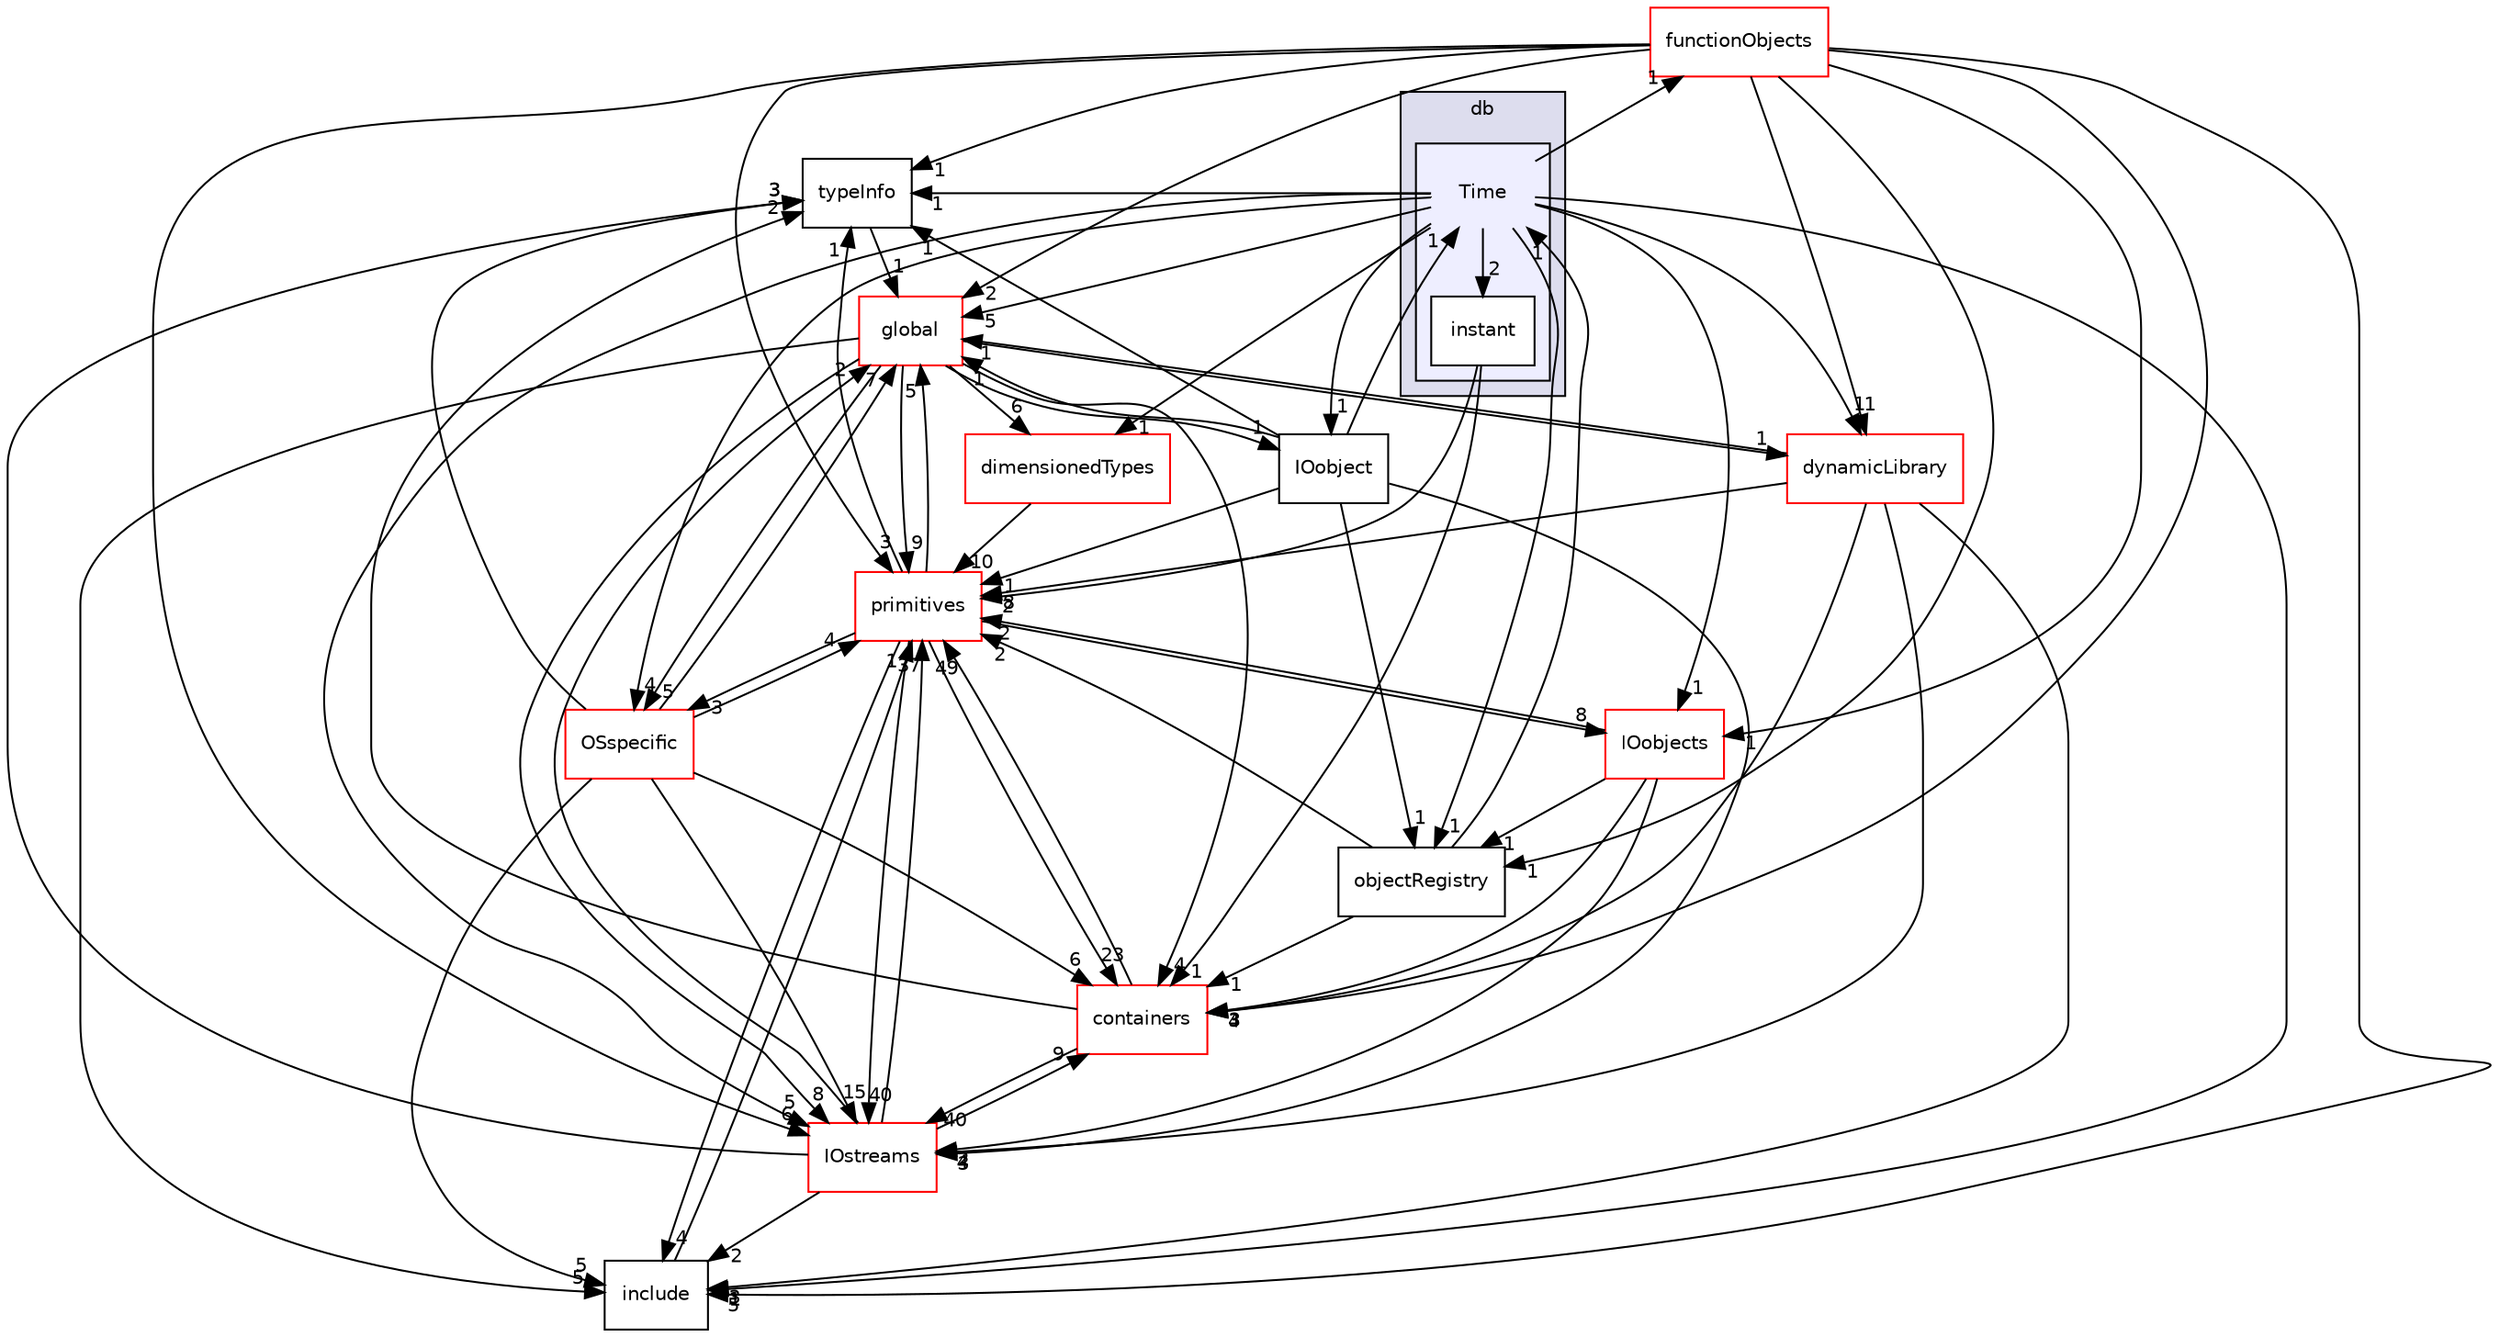 digraph "src/OpenFOAM/db/Time" {
  bgcolor=transparent;
  compound=true
  node [ fontsize="10", fontname="Helvetica"];
  edge [ labelfontsize="10", labelfontname="Helvetica"];
  subgraph clusterdir_63c634f7a7cfd679ac26c67fb30fc32f {
    graph [ bgcolor="#ddddee", pencolor="black", label="db" fontname="Helvetica", fontsize="10", URL="dir_63c634f7a7cfd679ac26c67fb30fc32f.html"]
  subgraph clusterdir_ec5b63092fb55ef516ddf05b3841c89d {
    graph [ bgcolor="#eeeeff", pencolor="black", label="" URL="dir_ec5b63092fb55ef516ddf05b3841c89d.html"];
    dir_ec5b63092fb55ef516ddf05b3841c89d [shape=plaintext label="Time"];
    dir_26837dfc97891e20dedf54475fa49507 [shape=box label="instant" color="black" fillcolor="white" style="filled" URL="dir_26837dfc97891e20dedf54475fa49507.html"];
  }
  }
  dir_44d37d0c4e72ffac3c5738348b92cda3 [shape=box label="typeInfo" URL="dir_44d37d0c4e72ffac3c5738348b92cda3.html"];
  dir_4f09ac4e91f69db1491e8df2f92c001c [shape=box label="IOobject" URL="dir_4f09ac4e91f69db1491e8df2f92c001c.html"];
  dir_19d0872053bde092be81d7fe3f56cbf7 [shape=box label="containers" color="red" URL="dir_19d0872053bde092be81d7fe3f56cbf7.html"];
  dir_cc10b28373a5cdb85fcb1ececb22619b [shape=box label="IOobjects" color="red" URL="dir_cc10b28373a5cdb85fcb1ececb22619b.html"];
  dir_466e4f5b4cc1582939ab4ceba36098d8 [shape=box label="IOstreams" color="red" URL="dir_466e4f5b4cc1582939ab4ceba36098d8.html"];
  dir_d4979fdf35c07e0caec68718d229a4b4 [shape=box label="dimensionedTypes" color="red" URL="dir_d4979fdf35c07e0caec68718d229a4b4.html"];
  dir_b1391b8691e21d3cff54e51a698f3c2b [shape=box label="functionObjects" color="red" URL="dir_b1391b8691e21d3cff54e51a698f3c2b.html"];
  dir_8583492183f4d27c76555f8f333dd07b [shape=box label="global" color="red" URL="dir_8583492183f4d27c76555f8f333dd07b.html"];
  dir_f80fc3e4842cbab48cb780bc6e6d033e [shape=box label="objectRegistry" URL="dir_f80fc3e4842cbab48cb780bc6e6d033e.html"];
  dir_3e50f45338116b169052b428016851aa [shape=box label="primitives" color="red" URL="dir_3e50f45338116b169052b428016851aa.html"];
  dir_65d267bb6b65740acaf7d5fe4aebd101 [shape=box label="dynamicLibrary" color="red" URL="dir_65d267bb6b65740acaf7d5fe4aebd101.html"];
  dir_e954e9f5966bc1c681a414ec8bd0ee15 [shape=box label="include" URL="dir_e954e9f5966bc1c681a414ec8bd0ee15.html"];
  dir_1e7df7a7407fc4618be5c18f76eb7b99 [shape=box label="OSspecific" color="red" URL="dir_1e7df7a7407fc4618be5c18f76eb7b99.html"];
  dir_44d37d0c4e72ffac3c5738348b92cda3->dir_8583492183f4d27c76555f8f333dd07b [headlabel="1", labeldistance=1.5 headhref="dir_002066_002151.html"];
  dir_4f09ac4e91f69db1491e8df2f92c001c->dir_44d37d0c4e72ffac3c5738348b92cda3 [headlabel="1", labeldistance=1.5 headhref="dir_002036_002066.html"];
  dir_4f09ac4e91f69db1491e8df2f92c001c->dir_ec5b63092fb55ef516ddf05b3841c89d [headlabel="1", labeldistance=1.5 headhref="dir_002036_002064.html"];
  dir_4f09ac4e91f69db1491e8df2f92c001c->dir_466e4f5b4cc1582939ab4ceba36098d8 [headlabel="3", labeldistance=1.5 headhref="dir_002036_002046.html"];
  dir_4f09ac4e91f69db1491e8df2f92c001c->dir_8583492183f4d27c76555f8f333dd07b [headlabel="1", labeldistance=1.5 headhref="dir_002036_002151.html"];
  dir_4f09ac4e91f69db1491e8df2f92c001c->dir_f80fc3e4842cbab48cb780bc6e6d033e [headlabel="1", labeldistance=1.5 headhref="dir_002036_002059.html"];
  dir_4f09ac4e91f69db1491e8df2f92c001c->dir_3e50f45338116b169052b428016851aa [headlabel="1", labeldistance=1.5 headhref="dir_002036_002380.html"];
  dir_ec5b63092fb55ef516ddf05b3841c89d->dir_44d37d0c4e72ffac3c5738348b92cda3 [headlabel="1", labeldistance=1.5 headhref="dir_002064_002066.html"];
  dir_ec5b63092fb55ef516ddf05b3841c89d->dir_4f09ac4e91f69db1491e8df2f92c001c [headlabel="1", labeldistance=1.5 headhref="dir_002064_002036.html"];
  dir_ec5b63092fb55ef516ddf05b3841c89d->dir_26837dfc97891e20dedf54475fa49507 [headlabel="2", labeldistance=1.5 headhref="dir_002064_002065.html"];
  dir_ec5b63092fb55ef516ddf05b3841c89d->dir_cc10b28373a5cdb85fcb1ececb22619b [headlabel="1", labeldistance=1.5 headhref="dir_002064_002038.html"];
  dir_ec5b63092fb55ef516ddf05b3841c89d->dir_466e4f5b4cc1582939ab4ceba36098d8 [headlabel="5", labeldistance=1.5 headhref="dir_002064_002046.html"];
  dir_ec5b63092fb55ef516ddf05b3841c89d->dir_d4979fdf35c07e0caec68718d229a4b4 [headlabel="1", labeldistance=1.5 headhref="dir_002064_002067.html"];
  dir_ec5b63092fb55ef516ddf05b3841c89d->dir_b1391b8691e21d3cff54e51a698f3c2b [headlabel="1", labeldistance=1.5 headhref="dir_002064_002028.html"];
  dir_ec5b63092fb55ef516ddf05b3841c89d->dir_8583492183f4d27c76555f8f333dd07b [headlabel="5", labeldistance=1.5 headhref="dir_002064_002151.html"];
  dir_ec5b63092fb55ef516ddf05b3841c89d->dir_f80fc3e4842cbab48cb780bc6e6d033e [headlabel="1", labeldistance=1.5 headhref="dir_002064_002059.html"];
  dir_ec5b63092fb55ef516ddf05b3841c89d->dir_65d267bb6b65740acaf7d5fe4aebd101 [headlabel="1", labeldistance=1.5 headhref="dir_002064_002023.html"];
  dir_ec5b63092fb55ef516ddf05b3841c89d->dir_e954e9f5966bc1c681a414ec8bd0ee15 [headlabel="1", labeldistance=1.5 headhref="dir_002064_002173.html"];
  dir_ec5b63092fb55ef516ddf05b3841c89d->dir_1e7df7a7407fc4618be5c18f76eb7b99 [headlabel="4", labeldistance=1.5 headhref="dir_002064_002492.html"];
  dir_26837dfc97891e20dedf54475fa49507->dir_19d0872053bde092be81d7fe3f56cbf7 [headlabel="1", labeldistance=1.5 headhref="dir_002065_001955.html"];
  dir_26837dfc97891e20dedf54475fa49507->dir_3e50f45338116b169052b428016851aa [headlabel="2", labeldistance=1.5 headhref="dir_002065_002380.html"];
  dir_19d0872053bde092be81d7fe3f56cbf7->dir_44d37d0c4e72ffac3c5738348b92cda3 [headlabel="2", labeldistance=1.5 headhref="dir_001955_002066.html"];
  dir_19d0872053bde092be81d7fe3f56cbf7->dir_466e4f5b4cc1582939ab4ceba36098d8 [headlabel="40", labeldistance=1.5 headhref="dir_001955_002046.html"];
  dir_19d0872053bde092be81d7fe3f56cbf7->dir_3e50f45338116b169052b428016851aa [headlabel="49", labeldistance=1.5 headhref="dir_001955_002380.html"];
  dir_cc10b28373a5cdb85fcb1ececb22619b->dir_19d0872053bde092be81d7fe3f56cbf7 [headlabel="3", labeldistance=1.5 headhref="dir_002038_001955.html"];
  dir_cc10b28373a5cdb85fcb1ececb22619b->dir_466e4f5b4cc1582939ab4ceba36098d8 [headlabel="2", labeldistance=1.5 headhref="dir_002038_002046.html"];
  dir_cc10b28373a5cdb85fcb1ececb22619b->dir_f80fc3e4842cbab48cb780bc6e6d033e [headlabel="1", labeldistance=1.5 headhref="dir_002038_002059.html"];
  dir_cc10b28373a5cdb85fcb1ececb22619b->dir_3e50f45338116b169052b428016851aa [headlabel="2", labeldistance=1.5 headhref="dir_002038_002380.html"];
  dir_466e4f5b4cc1582939ab4ceba36098d8->dir_44d37d0c4e72ffac3c5738348b92cda3 [headlabel="3", labeldistance=1.5 headhref="dir_002046_002066.html"];
  dir_466e4f5b4cc1582939ab4ceba36098d8->dir_19d0872053bde092be81d7fe3f56cbf7 [headlabel="9", labeldistance=1.5 headhref="dir_002046_001955.html"];
  dir_466e4f5b4cc1582939ab4ceba36098d8->dir_8583492183f4d27c76555f8f333dd07b [headlabel="2", labeldistance=1.5 headhref="dir_002046_002151.html"];
  dir_466e4f5b4cc1582939ab4ceba36098d8->dir_3e50f45338116b169052b428016851aa [headlabel="37", labeldistance=1.5 headhref="dir_002046_002380.html"];
  dir_466e4f5b4cc1582939ab4ceba36098d8->dir_e954e9f5966bc1c681a414ec8bd0ee15 [headlabel="2", labeldistance=1.5 headhref="dir_002046_002173.html"];
  dir_d4979fdf35c07e0caec68718d229a4b4->dir_3e50f45338116b169052b428016851aa [headlabel="10", labeldistance=1.5 headhref="dir_002067_002380.html"];
  dir_b1391b8691e21d3cff54e51a698f3c2b->dir_44d37d0c4e72ffac3c5738348b92cda3 [headlabel="1", labeldistance=1.5 headhref="dir_002028_002066.html"];
  dir_b1391b8691e21d3cff54e51a698f3c2b->dir_19d0872053bde092be81d7fe3f56cbf7 [headlabel="4", labeldistance=1.5 headhref="dir_002028_001955.html"];
  dir_b1391b8691e21d3cff54e51a698f3c2b->dir_cc10b28373a5cdb85fcb1ececb22619b [headlabel="1", labeldistance=1.5 headhref="dir_002028_002038.html"];
  dir_b1391b8691e21d3cff54e51a698f3c2b->dir_466e4f5b4cc1582939ab4ceba36098d8 [headlabel="6", labeldistance=1.5 headhref="dir_002028_002046.html"];
  dir_b1391b8691e21d3cff54e51a698f3c2b->dir_8583492183f4d27c76555f8f333dd07b [headlabel="2", labeldistance=1.5 headhref="dir_002028_002151.html"];
  dir_b1391b8691e21d3cff54e51a698f3c2b->dir_f80fc3e4842cbab48cb780bc6e6d033e [headlabel="1", labeldistance=1.5 headhref="dir_002028_002059.html"];
  dir_b1391b8691e21d3cff54e51a698f3c2b->dir_3e50f45338116b169052b428016851aa [headlabel="3", labeldistance=1.5 headhref="dir_002028_002380.html"];
  dir_b1391b8691e21d3cff54e51a698f3c2b->dir_65d267bb6b65740acaf7d5fe4aebd101 [headlabel="1", labeldistance=1.5 headhref="dir_002028_002023.html"];
  dir_b1391b8691e21d3cff54e51a698f3c2b->dir_e954e9f5966bc1c681a414ec8bd0ee15 [headlabel="5", labeldistance=1.5 headhref="dir_002028_002173.html"];
  dir_8583492183f4d27c76555f8f333dd07b->dir_4f09ac4e91f69db1491e8df2f92c001c [headlabel="1", labeldistance=1.5 headhref="dir_002151_002036.html"];
  dir_8583492183f4d27c76555f8f333dd07b->dir_19d0872053bde092be81d7fe3f56cbf7 [headlabel="4", labeldistance=1.5 headhref="dir_002151_001955.html"];
  dir_8583492183f4d27c76555f8f333dd07b->dir_466e4f5b4cc1582939ab4ceba36098d8 [headlabel="8", labeldistance=1.5 headhref="dir_002151_002046.html"];
  dir_8583492183f4d27c76555f8f333dd07b->dir_d4979fdf35c07e0caec68718d229a4b4 [headlabel="6", labeldistance=1.5 headhref="dir_002151_002067.html"];
  dir_8583492183f4d27c76555f8f333dd07b->dir_3e50f45338116b169052b428016851aa [headlabel="9", labeldistance=1.5 headhref="dir_002151_002380.html"];
  dir_8583492183f4d27c76555f8f333dd07b->dir_65d267bb6b65740acaf7d5fe4aebd101 [headlabel="1", labeldistance=1.5 headhref="dir_002151_002023.html"];
  dir_8583492183f4d27c76555f8f333dd07b->dir_e954e9f5966bc1c681a414ec8bd0ee15 [headlabel="5", labeldistance=1.5 headhref="dir_002151_002173.html"];
  dir_8583492183f4d27c76555f8f333dd07b->dir_1e7df7a7407fc4618be5c18f76eb7b99 [headlabel="5", labeldistance=1.5 headhref="dir_002151_002492.html"];
  dir_f80fc3e4842cbab48cb780bc6e6d033e->dir_ec5b63092fb55ef516ddf05b3841c89d [headlabel="1", labeldistance=1.5 headhref="dir_002059_002064.html"];
  dir_f80fc3e4842cbab48cb780bc6e6d033e->dir_19d0872053bde092be81d7fe3f56cbf7 [headlabel="1", labeldistance=1.5 headhref="dir_002059_001955.html"];
  dir_f80fc3e4842cbab48cb780bc6e6d033e->dir_3e50f45338116b169052b428016851aa [headlabel="2", labeldistance=1.5 headhref="dir_002059_002380.html"];
  dir_3e50f45338116b169052b428016851aa->dir_44d37d0c4e72ffac3c5738348b92cda3 [headlabel="1", labeldistance=1.5 headhref="dir_002380_002066.html"];
  dir_3e50f45338116b169052b428016851aa->dir_19d0872053bde092be81d7fe3f56cbf7 [headlabel="23", labeldistance=1.5 headhref="dir_002380_001955.html"];
  dir_3e50f45338116b169052b428016851aa->dir_cc10b28373a5cdb85fcb1ececb22619b [headlabel="8", labeldistance=1.5 headhref="dir_002380_002038.html"];
  dir_3e50f45338116b169052b428016851aa->dir_466e4f5b4cc1582939ab4ceba36098d8 [headlabel="40", labeldistance=1.5 headhref="dir_002380_002046.html"];
  dir_3e50f45338116b169052b428016851aa->dir_8583492183f4d27c76555f8f333dd07b [headlabel="5", labeldistance=1.5 headhref="dir_002380_002151.html"];
  dir_3e50f45338116b169052b428016851aa->dir_e954e9f5966bc1c681a414ec8bd0ee15 [headlabel="4", labeldistance=1.5 headhref="dir_002380_002173.html"];
  dir_3e50f45338116b169052b428016851aa->dir_1e7df7a7407fc4618be5c18f76eb7b99 [headlabel="3", labeldistance=1.5 headhref="dir_002380_002492.html"];
  dir_65d267bb6b65740acaf7d5fe4aebd101->dir_19d0872053bde092be81d7fe3f56cbf7 [headlabel="3", labeldistance=1.5 headhref="dir_002023_001955.html"];
  dir_65d267bb6b65740acaf7d5fe4aebd101->dir_466e4f5b4cc1582939ab4ceba36098d8 [headlabel="4", labeldistance=1.5 headhref="dir_002023_002046.html"];
  dir_65d267bb6b65740acaf7d5fe4aebd101->dir_8583492183f4d27c76555f8f333dd07b [headlabel="1", labeldistance=1.5 headhref="dir_002023_002151.html"];
  dir_65d267bb6b65740acaf7d5fe4aebd101->dir_3e50f45338116b169052b428016851aa [headlabel="8", labeldistance=1.5 headhref="dir_002023_002380.html"];
  dir_65d267bb6b65740acaf7d5fe4aebd101->dir_e954e9f5966bc1c681a414ec8bd0ee15 [headlabel="3", labeldistance=1.5 headhref="dir_002023_002173.html"];
  dir_e954e9f5966bc1c681a414ec8bd0ee15->dir_3e50f45338116b169052b428016851aa [headlabel="1", labeldistance=1.5 headhref="dir_002173_002380.html"];
  dir_1e7df7a7407fc4618be5c18f76eb7b99->dir_44d37d0c4e72ffac3c5738348b92cda3 [headlabel="3", labeldistance=1.5 headhref="dir_002492_002066.html"];
  dir_1e7df7a7407fc4618be5c18f76eb7b99->dir_19d0872053bde092be81d7fe3f56cbf7 [headlabel="6", labeldistance=1.5 headhref="dir_002492_001955.html"];
  dir_1e7df7a7407fc4618be5c18f76eb7b99->dir_466e4f5b4cc1582939ab4ceba36098d8 [headlabel="15", labeldistance=1.5 headhref="dir_002492_002046.html"];
  dir_1e7df7a7407fc4618be5c18f76eb7b99->dir_8583492183f4d27c76555f8f333dd07b [headlabel="7", labeldistance=1.5 headhref="dir_002492_002151.html"];
  dir_1e7df7a7407fc4618be5c18f76eb7b99->dir_3e50f45338116b169052b428016851aa [headlabel="4", labeldistance=1.5 headhref="dir_002492_002380.html"];
  dir_1e7df7a7407fc4618be5c18f76eb7b99->dir_e954e9f5966bc1c681a414ec8bd0ee15 [headlabel="5", labeldistance=1.5 headhref="dir_002492_002173.html"];
}
